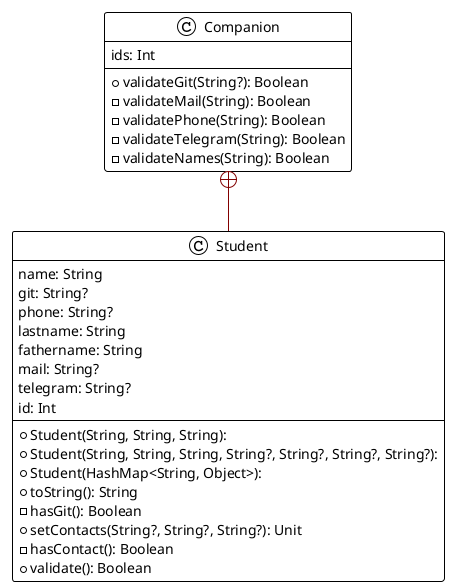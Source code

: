 @startuml

!theme plain
top to bottom direction
skinparam linetype ortho

class Companion {
  + validateGit(String?): Boolean
  - validateMail(String): Boolean
  - validatePhone(String): Boolean
  - validateTelegram(String): Boolean
  - validateNames(String): Boolean
   ids: Int
}
class Student {
  + Student(String, String, String): 
  + Student(String, String, String, String?, String?, String?, String?): 
  + Student(HashMap<String, Object>): 
  + toString(): String
  - hasGit(): Boolean
  + setContacts(String?, String?, String?): Unit
  - hasContact(): Boolean
  + validate(): Boolean
   name: String
   git: String?
   phone: String?
   lastname: String
   fathername: String
   mail: String?
   telegram: String?
   id: Int
}

Companion  +-[#820000,plain]-  Student   
@enduml
